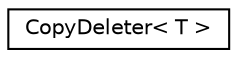 digraph "Graphical Class Hierarchy"
{
  edge [fontname="Helvetica",fontsize="10",labelfontname="Helvetica",labelfontsize="10"];
  node [fontname="Helvetica",fontsize="10",shape=record];
  rankdir="LR";
  Node0 [label="CopyDeleter\< T \>",height=0.2,width=0.4,color="black", fillcolor="white", style="filled",URL="$class_copy_deleter.html"];
}
